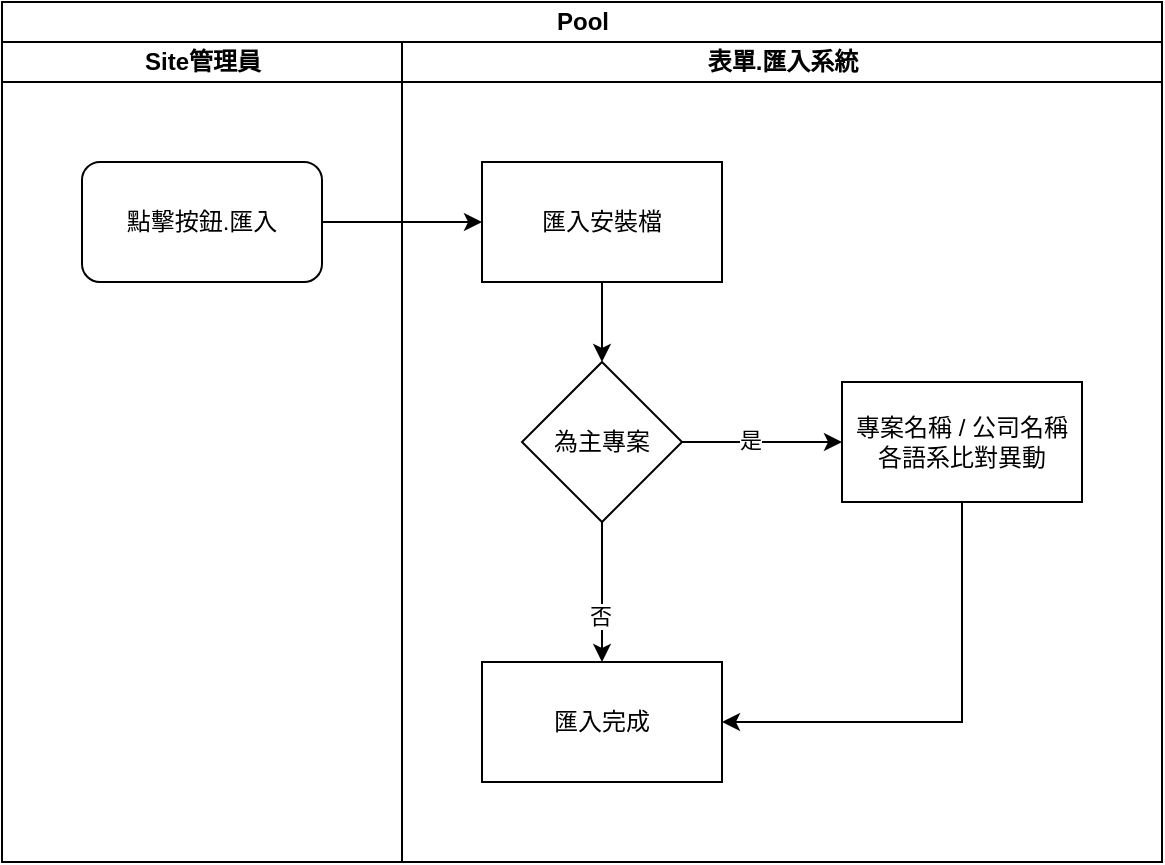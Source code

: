 <mxfile version="13.6.2" type="device"><diagram id="20kFNcEglpApMOEB5UVB" name="第1頁"><mxGraphModel dx="1094" dy="634" grid="1" gridSize="10" guides="1" tooltips="1" connect="1" arrows="1" fold="1" page="1" pageScale="1" pageWidth="827" pageHeight="1169" math="0" shadow="0"><root><mxCell id="0"/><mxCell id="1" parent="0"/><mxCell id="siaKwEzrjP4mqBu1Z9ew-2" value="Pool" style="swimlane;html=1;childLayout=stackLayout;resizeParent=1;resizeParentMax=0;startSize=20;" vertex="1" parent="1"><mxGeometry x="80" y="80" width="580" height="430" as="geometry"/></mxCell><mxCell id="siaKwEzrjP4mqBu1Z9ew-3" value="Site管理員" style="swimlane;html=1;startSize=20;" vertex="1" parent="siaKwEzrjP4mqBu1Z9ew-2"><mxGeometry y="20" width="200" height="410" as="geometry"/></mxCell><mxCell id="siaKwEzrjP4mqBu1Z9ew-6" value="點擊按鈕.匯入" style="rounded=1;whiteSpace=wrap;html=1;" vertex="1" parent="siaKwEzrjP4mqBu1Z9ew-3"><mxGeometry x="40" y="60" width="120" height="60" as="geometry"/></mxCell><mxCell id="siaKwEzrjP4mqBu1Z9ew-10" style="edgeStyle=orthogonalEdgeStyle;rounded=0;orthogonalLoop=1;jettySize=auto;html=1;exitX=1;exitY=0.5;exitDx=0;exitDy=0;entryX=0;entryY=0.5;entryDx=0;entryDy=0;" edge="1" parent="siaKwEzrjP4mqBu1Z9ew-2" source="siaKwEzrjP4mqBu1Z9ew-6" target="siaKwEzrjP4mqBu1Z9ew-7"><mxGeometry relative="1" as="geometry"/></mxCell><mxCell id="siaKwEzrjP4mqBu1Z9ew-4" value="表單.匯入系統" style="swimlane;html=1;startSize=20;" vertex="1" parent="siaKwEzrjP4mqBu1Z9ew-2"><mxGeometry x="200" y="20" width="380" height="410" as="geometry"/></mxCell><mxCell id="siaKwEzrjP4mqBu1Z9ew-9" style="edgeStyle=orthogonalEdgeStyle;rounded=0;orthogonalLoop=1;jettySize=auto;html=1;exitX=0.5;exitY=1;exitDx=0;exitDy=0;entryX=0.5;entryY=0;entryDx=0;entryDy=0;" edge="1" parent="siaKwEzrjP4mqBu1Z9ew-4" source="siaKwEzrjP4mqBu1Z9ew-7" target="siaKwEzrjP4mqBu1Z9ew-8"><mxGeometry relative="1" as="geometry"/></mxCell><mxCell id="siaKwEzrjP4mqBu1Z9ew-7" value="匯入安裝檔" style="rounded=0;whiteSpace=wrap;html=1;" vertex="1" parent="siaKwEzrjP4mqBu1Z9ew-4"><mxGeometry x="40" y="60" width="120" height="60" as="geometry"/></mxCell><mxCell id="siaKwEzrjP4mqBu1Z9ew-13" style="edgeStyle=orthogonalEdgeStyle;rounded=0;orthogonalLoop=1;jettySize=auto;html=1;exitX=0.5;exitY=1;exitDx=0;exitDy=0;entryX=0.5;entryY=0;entryDx=0;entryDy=0;" edge="1" parent="siaKwEzrjP4mqBu1Z9ew-4" source="siaKwEzrjP4mqBu1Z9ew-8" target="siaKwEzrjP4mqBu1Z9ew-12"><mxGeometry relative="1" as="geometry"/></mxCell><mxCell id="siaKwEzrjP4mqBu1Z9ew-21" value="否" style="edgeLabel;html=1;align=center;verticalAlign=middle;resizable=0;points=[];" vertex="1" connectable="0" parent="siaKwEzrjP4mqBu1Z9ew-13"><mxGeometry x="0.329" y="-1" relative="1" as="geometry"><mxPoint as="offset"/></mxGeometry></mxCell><mxCell id="siaKwEzrjP4mqBu1Z9ew-17" style="edgeStyle=orthogonalEdgeStyle;rounded=0;orthogonalLoop=1;jettySize=auto;html=1;exitX=1;exitY=0.5;exitDx=0;exitDy=0;entryX=0;entryY=0.5;entryDx=0;entryDy=0;" edge="1" parent="siaKwEzrjP4mqBu1Z9ew-4" source="siaKwEzrjP4mqBu1Z9ew-8" target="siaKwEzrjP4mqBu1Z9ew-16"><mxGeometry relative="1" as="geometry"/></mxCell><mxCell id="siaKwEzrjP4mqBu1Z9ew-22" value="是" style="edgeLabel;html=1;align=center;verticalAlign=middle;resizable=0;points=[];" vertex="1" connectable="0" parent="siaKwEzrjP4mqBu1Z9ew-17"><mxGeometry x="-0.147" y="1" relative="1" as="geometry"><mxPoint as="offset"/></mxGeometry></mxCell><mxCell id="siaKwEzrjP4mqBu1Z9ew-8" value="為主專案" style="rhombus;whiteSpace=wrap;html=1;" vertex="1" parent="siaKwEzrjP4mqBu1Z9ew-4"><mxGeometry x="60" y="160" width="80" height="80" as="geometry"/></mxCell><mxCell id="siaKwEzrjP4mqBu1Z9ew-18" style="edgeStyle=orthogonalEdgeStyle;rounded=0;orthogonalLoop=1;jettySize=auto;html=1;exitX=0.5;exitY=1;exitDx=0;exitDy=0;entryX=1;entryY=0.5;entryDx=0;entryDy=0;" edge="1" parent="siaKwEzrjP4mqBu1Z9ew-4" source="siaKwEzrjP4mqBu1Z9ew-16" target="siaKwEzrjP4mqBu1Z9ew-12"><mxGeometry relative="1" as="geometry"/></mxCell><mxCell id="siaKwEzrjP4mqBu1Z9ew-12" value="匯入完成" style="rounded=0;whiteSpace=wrap;html=1;" vertex="1" parent="siaKwEzrjP4mqBu1Z9ew-4"><mxGeometry x="40" y="310" width="120" height="60" as="geometry"/></mxCell><mxCell id="siaKwEzrjP4mqBu1Z9ew-16" value="專案名稱 / 公司名稱&lt;br&gt;各語系比對異動" style="rounded=0;whiteSpace=wrap;html=1;" vertex="1" parent="siaKwEzrjP4mqBu1Z9ew-4"><mxGeometry x="220" y="170" width="120" height="60" as="geometry"/></mxCell></root></mxGraphModel></diagram></mxfile>